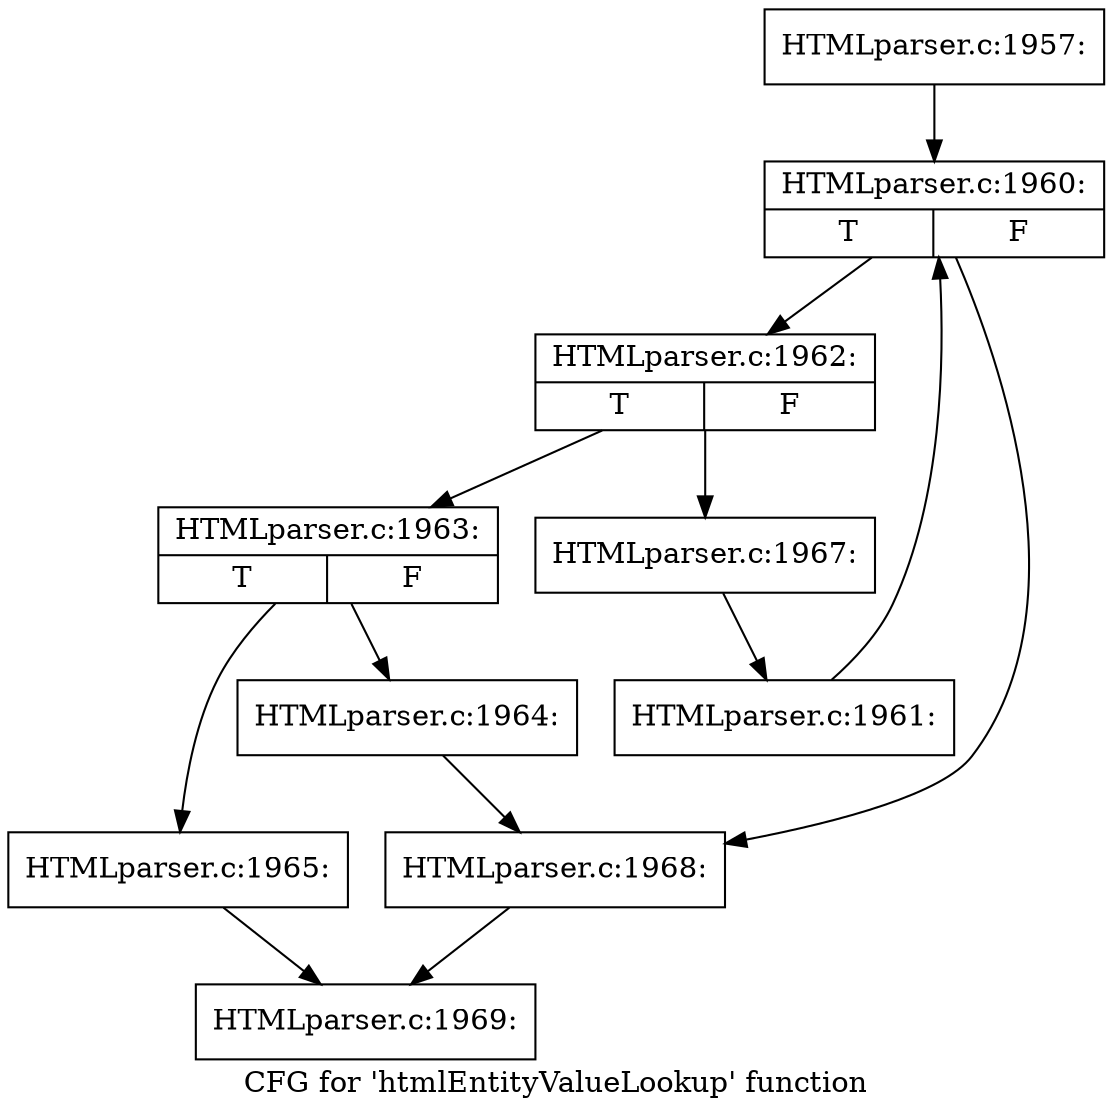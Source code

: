 digraph "CFG for 'htmlEntityValueLookup' function" {
	label="CFG for 'htmlEntityValueLookup' function";

	Node0x5630c5bbb1d0 [shape=record,label="{HTMLparser.c:1957:}"];
	Node0x5630c5bbb1d0 -> Node0x5630c5bbc230;
	Node0x5630c5bbc230 [shape=record,label="{HTMLparser.c:1960:|{<s0>T|<s1>F}}"];
	Node0x5630c5bbc230 -> Node0x5630c5bbb440;
	Node0x5630c5bbc230 -> Node0x5630c5bbc090;
	Node0x5630c5bbb440 [shape=record,label="{HTMLparser.c:1962:|{<s0>T|<s1>F}}"];
	Node0x5630c5bbb440 -> Node0x5630c5bbcab0;
	Node0x5630c5bbb440 -> Node0x5630c5bbcb00;
	Node0x5630c5bbcab0 [shape=record,label="{HTMLparser.c:1963:|{<s0>T|<s1>F}}"];
	Node0x5630c5bbcab0 -> Node0x5630c5bbcf60;
	Node0x5630c5bbcab0 -> Node0x5630c5bbcfb0;
	Node0x5630c5bbcf60 [shape=record,label="{HTMLparser.c:1964:}"];
	Node0x5630c5bbcf60 -> Node0x5630c5bbc090;
	Node0x5630c5bbcfb0 [shape=record,label="{HTMLparser.c:1965:}"];
	Node0x5630c5bbcfb0 -> Node0x5630c5bbb660;
	Node0x5630c5bbcb00 [shape=record,label="{HTMLparser.c:1967:}"];
	Node0x5630c5bbcb00 -> Node0x5630c5ba7e90;
	Node0x5630c5ba7e90 [shape=record,label="{HTMLparser.c:1961:}"];
	Node0x5630c5ba7e90 -> Node0x5630c5bbc230;
	Node0x5630c5bbc090 [shape=record,label="{HTMLparser.c:1968:}"];
	Node0x5630c5bbc090 -> Node0x5630c5bbb660;
	Node0x5630c5bbb660 [shape=record,label="{HTMLparser.c:1969:}"];
}
